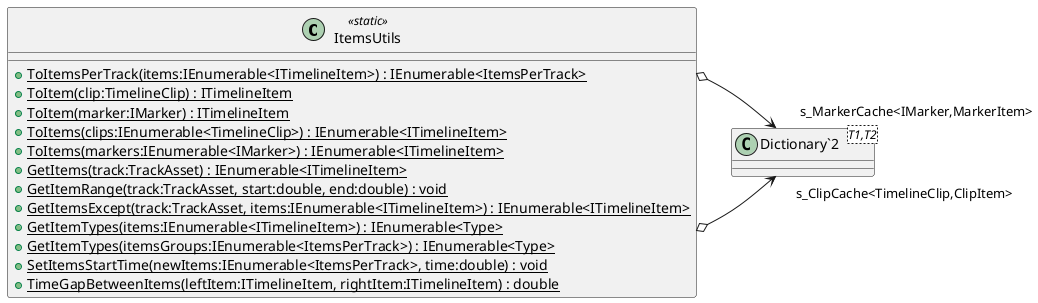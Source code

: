 @startuml
class ItemsUtils <<static>> {
    + {static} ToItemsPerTrack(items:IEnumerable<ITimelineItem>) : IEnumerable<ItemsPerTrack>
    + {static} ToItem(clip:TimelineClip) : ITimelineItem
    + {static} ToItem(marker:IMarker) : ITimelineItem
    + {static} ToItems(clips:IEnumerable<TimelineClip>) : IEnumerable<ITimelineItem>
    + {static} ToItems(markers:IEnumerable<IMarker>) : IEnumerable<ITimelineItem>
    + {static} GetItems(track:TrackAsset) : IEnumerable<ITimelineItem>
    + {static} GetItemRange(track:TrackAsset, start:double, end:double) : void
    + {static} GetItemsExcept(track:TrackAsset, items:IEnumerable<ITimelineItem>) : IEnumerable<ITimelineItem>
    + {static} GetItemTypes(items:IEnumerable<ITimelineItem>) : IEnumerable<Type>
    + {static} GetItemTypes(itemsGroups:IEnumerable<ItemsPerTrack>) : IEnumerable<Type>
    + {static} SetItemsStartTime(newItems:IEnumerable<ItemsPerTrack>, time:double) : void
    + {static} TimeGapBetweenItems(leftItem:ITimelineItem, rightItem:ITimelineItem) : double
}
class "Dictionary`2"<T1,T2> {
}
ItemsUtils o-> "s_ClipCache<TimelineClip,ClipItem>" "Dictionary`2"
ItemsUtils o-> "s_MarkerCache<IMarker,MarkerItem>" "Dictionary`2"
@enduml
